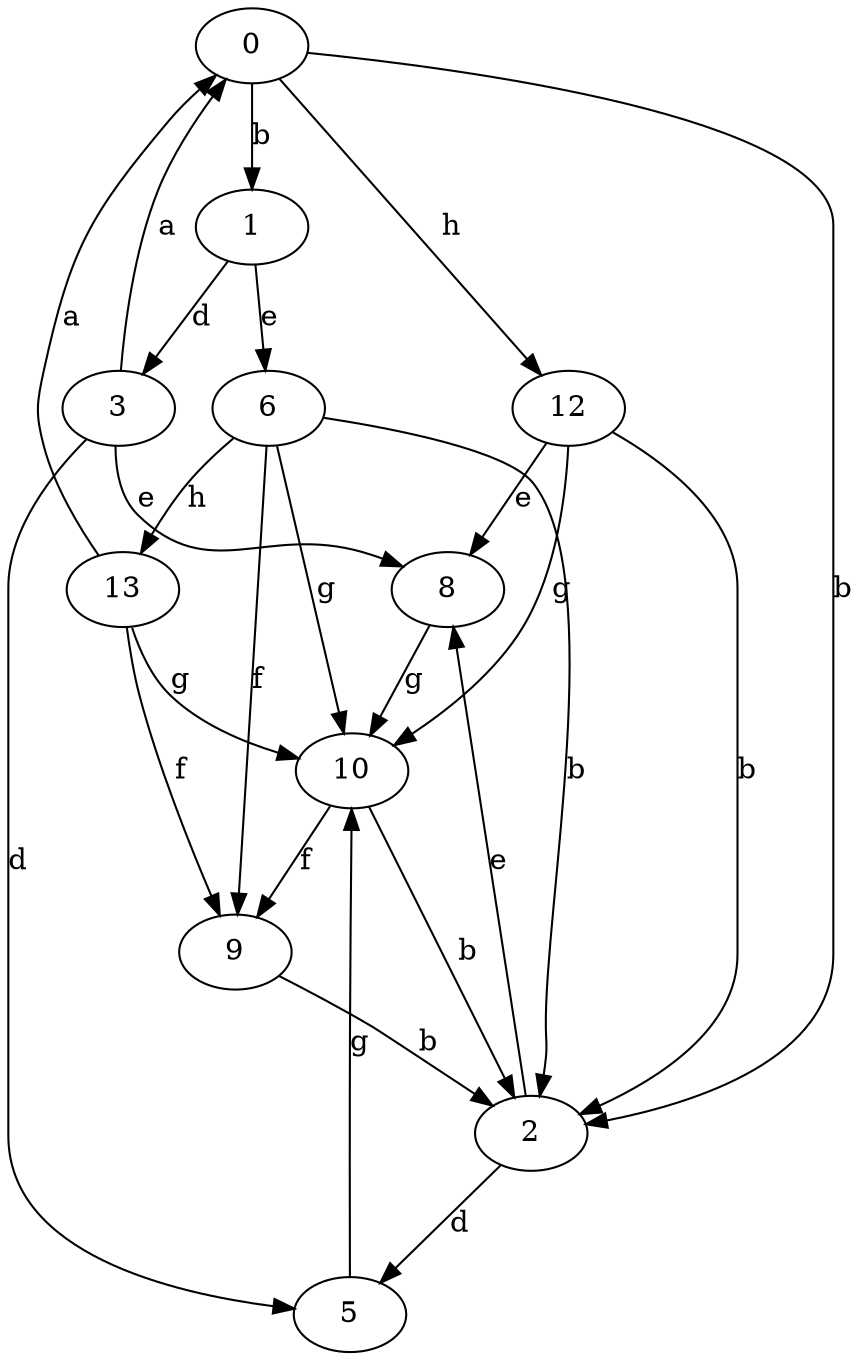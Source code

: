 strict digraph  {
0;
1;
2;
3;
5;
6;
8;
9;
10;
12;
13;
0 -> 1  [label=b];
0 -> 2  [label=b];
0 -> 12  [label=h];
1 -> 3  [label=d];
1 -> 6  [label=e];
2 -> 5  [label=d];
2 -> 8  [label=e];
3 -> 0  [label=a];
3 -> 5  [label=d];
3 -> 8  [label=e];
5 -> 10  [label=g];
6 -> 2  [label=b];
6 -> 9  [label=f];
6 -> 10  [label=g];
6 -> 13  [label=h];
8 -> 10  [label=g];
9 -> 2  [label=b];
10 -> 2  [label=b];
10 -> 9  [label=f];
12 -> 2  [label=b];
12 -> 8  [label=e];
12 -> 10  [label=g];
13 -> 0  [label=a];
13 -> 9  [label=f];
13 -> 10  [label=g];
}
